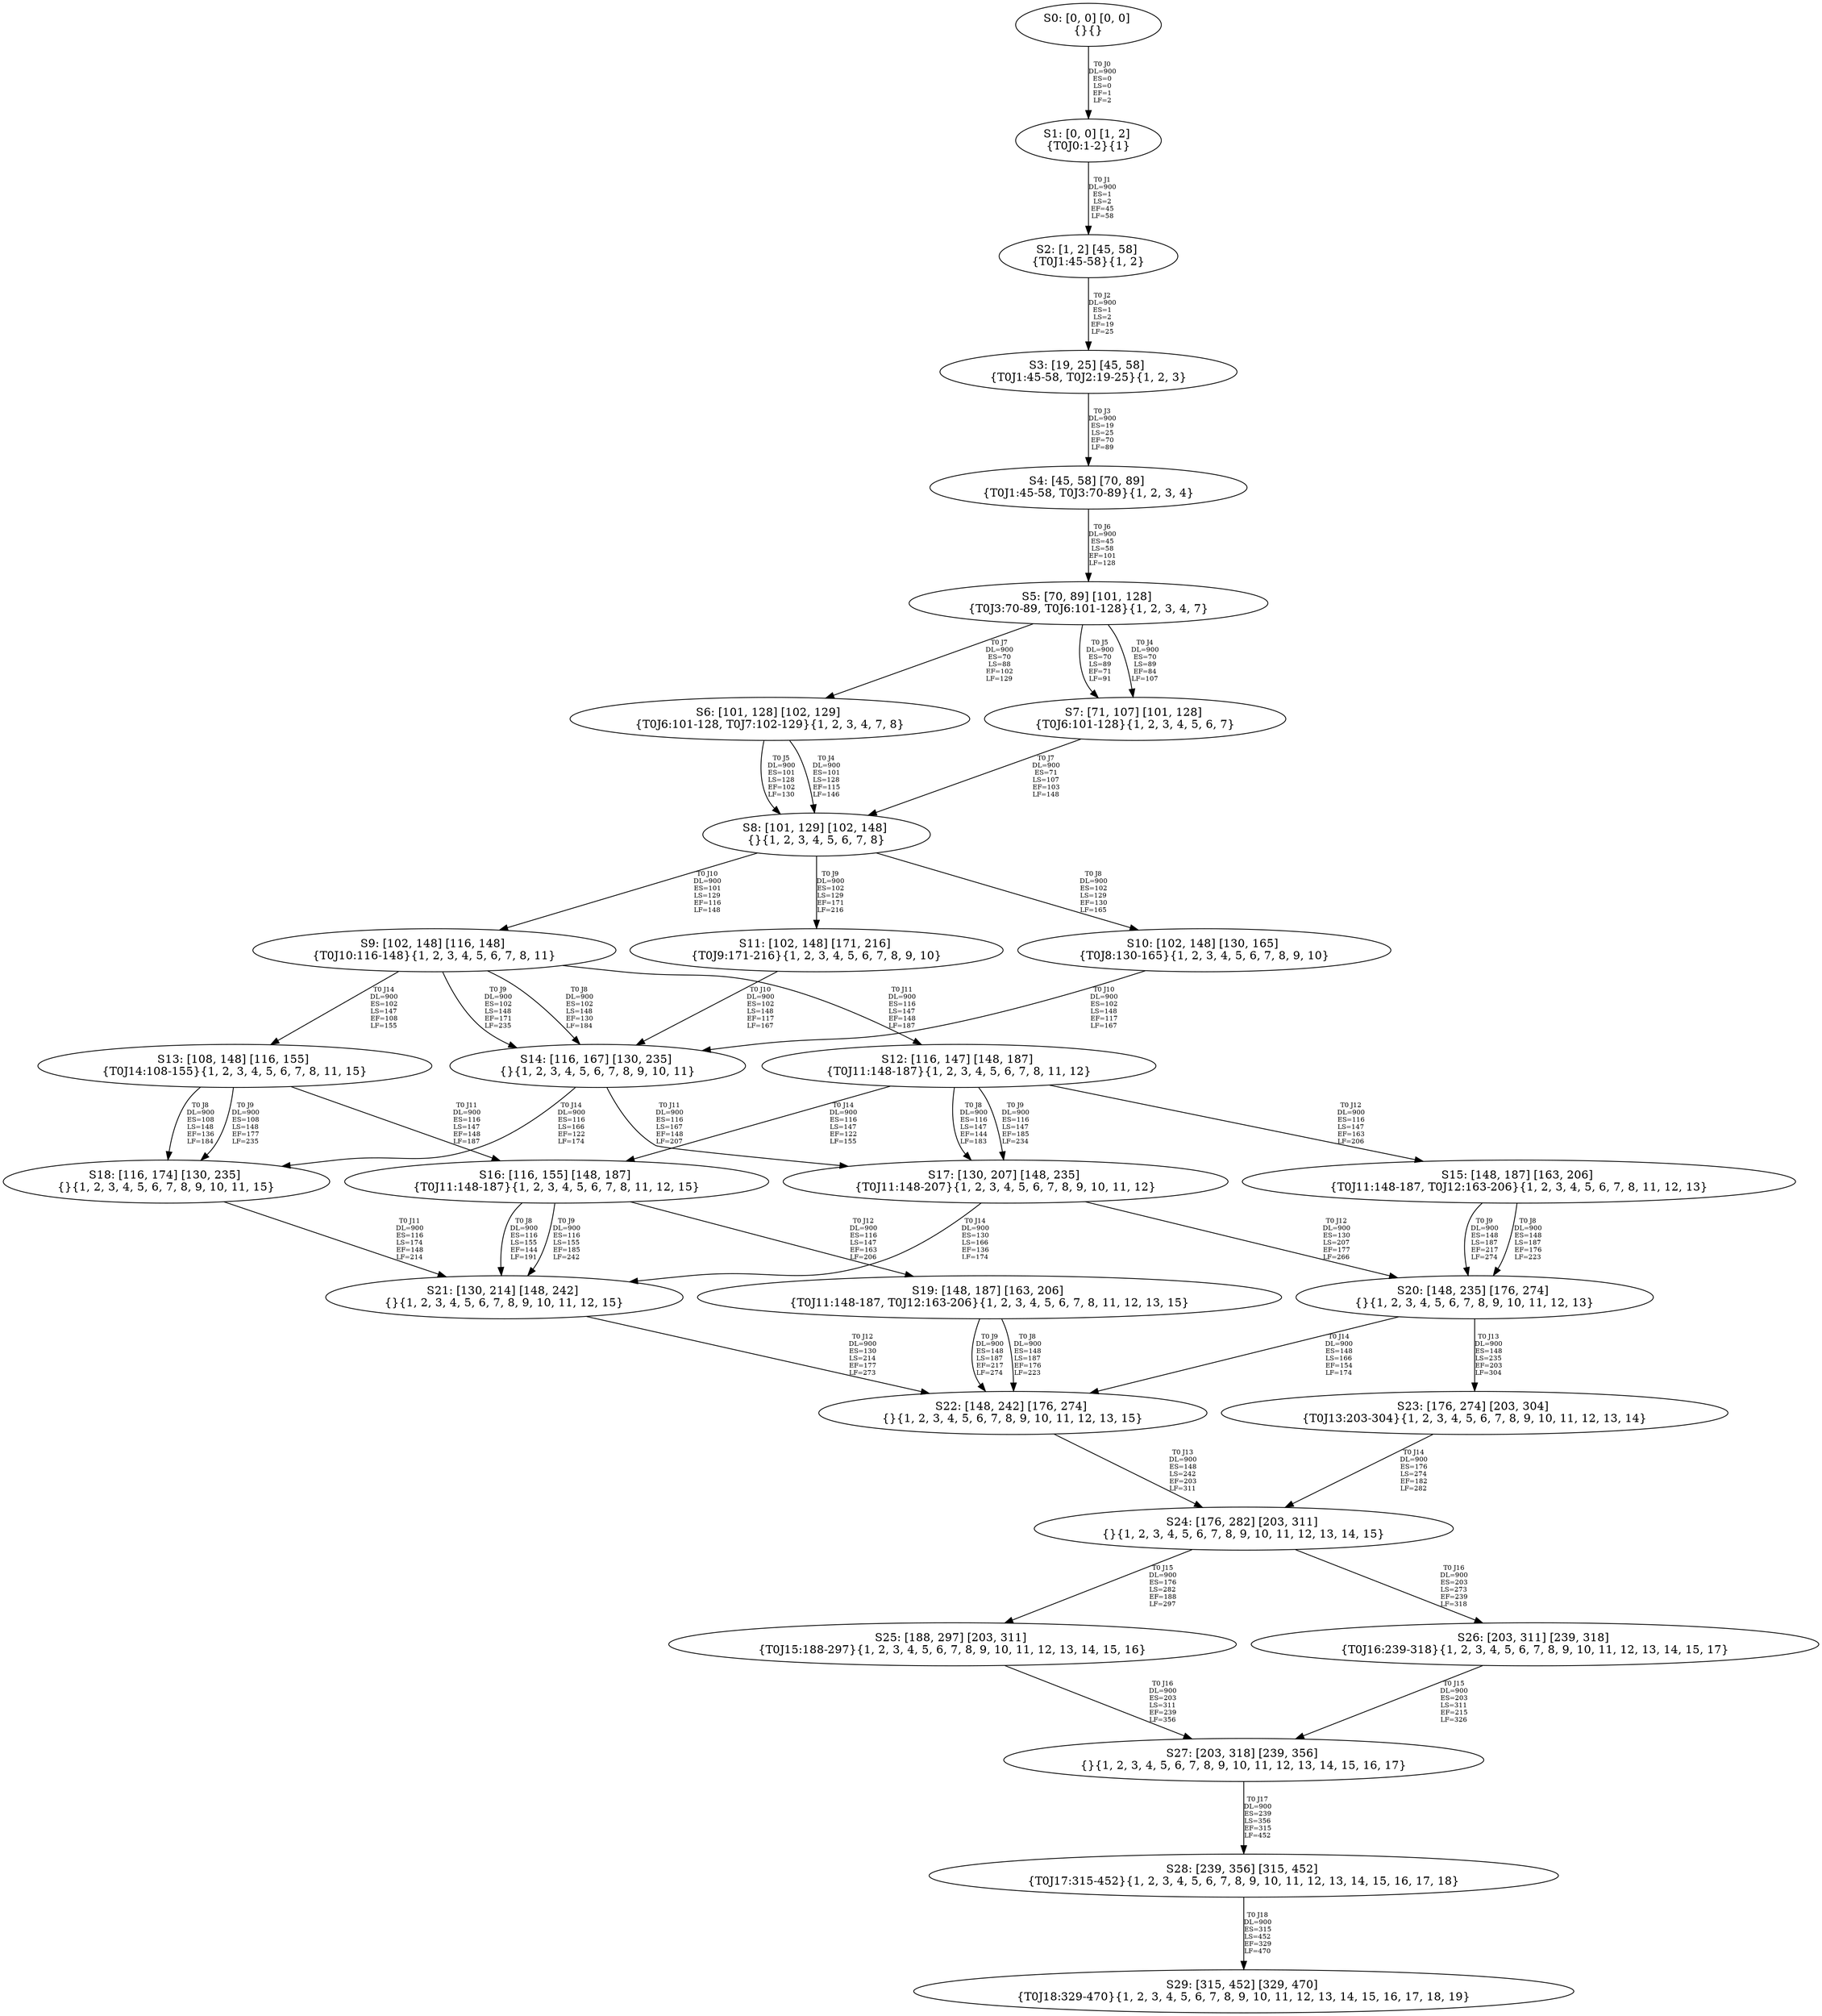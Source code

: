 digraph {
	S0[label="S0: [0, 0] [0, 0] \n{}{}"];
	S1[label="S1: [0, 0] [1, 2] \n{T0J0:1-2}{1}"];
	S2[label="S2: [1, 2] [45, 58] \n{T0J1:45-58}{1, 2}"];
	S3[label="S3: [19, 25] [45, 58] \n{T0J1:45-58, T0J2:19-25}{1, 2, 3}"];
	S4[label="S4: [45, 58] [70, 89] \n{T0J1:45-58, T0J3:70-89}{1, 2, 3, 4}"];
	S5[label="S5: [70, 89] [101, 128] \n{T0J3:70-89, T0J6:101-128}{1, 2, 3, 4, 7}"];
	S6[label="S6: [101, 128] [102, 129] \n{T0J6:101-128, T0J7:102-129}{1, 2, 3, 4, 7, 8}"];
	S7[label="S7: [71, 107] [101, 128] \n{T0J6:101-128}{1, 2, 3, 4, 5, 6, 7}"];
	S8[label="S8: [101, 129] [102, 148] \n{}{1, 2, 3, 4, 5, 6, 7, 8}"];
	S9[label="S9: [102, 148] [116, 148] \n{T0J10:116-148}{1, 2, 3, 4, 5, 6, 7, 8, 11}"];
	S10[label="S10: [102, 148] [130, 165] \n{T0J8:130-165}{1, 2, 3, 4, 5, 6, 7, 8, 9, 10}"];
	S11[label="S11: [102, 148] [171, 216] \n{T0J9:171-216}{1, 2, 3, 4, 5, 6, 7, 8, 9, 10}"];
	S12[label="S12: [116, 147] [148, 187] \n{T0J11:148-187}{1, 2, 3, 4, 5, 6, 7, 8, 11, 12}"];
	S13[label="S13: [108, 148] [116, 155] \n{T0J14:108-155}{1, 2, 3, 4, 5, 6, 7, 8, 11, 15}"];
	S14[label="S14: [116, 167] [130, 235] \n{}{1, 2, 3, 4, 5, 6, 7, 8, 9, 10, 11}"];
	S15[label="S15: [148, 187] [163, 206] \n{T0J11:148-187, T0J12:163-206}{1, 2, 3, 4, 5, 6, 7, 8, 11, 12, 13}"];
	S16[label="S16: [116, 155] [148, 187] \n{T0J11:148-187}{1, 2, 3, 4, 5, 6, 7, 8, 11, 12, 15}"];
	S17[label="S17: [130, 207] [148, 235] \n{T0J11:148-207}{1, 2, 3, 4, 5, 6, 7, 8, 9, 10, 11, 12}"];
	S18[label="S18: [116, 174] [130, 235] \n{}{1, 2, 3, 4, 5, 6, 7, 8, 9, 10, 11, 15}"];
	S19[label="S19: [148, 187] [163, 206] \n{T0J11:148-187, T0J12:163-206}{1, 2, 3, 4, 5, 6, 7, 8, 11, 12, 13, 15}"];
	S20[label="S20: [148, 235] [176, 274] \n{}{1, 2, 3, 4, 5, 6, 7, 8, 9, 10, 11, 12, 13}"];
	S21[label="S21: [130, 214] [148, 242] \n{}{1, 2, 3, 4, 5, 6, 7, 8, 9, 10, 11, 12, 15}"];
	S22[label="S22: [148, 242] [176, 274] \n{}{1, 2, 3, 4, 5, 6, 7, 8, 9, 10, 11, 12, 13, 15}"];
	S23[label="S23: [176, 274] [203, 304] \n{T0J13:203-304}{1, 2, 3, 4, 5, 6, 7, 8, 9, 10, 11, 12, 13, 14}"];
	S24[label="S24: [176, 282] [203, 311] \n{}{1, 2, 3, 4, 5, 6, 7, 8, 9, 10, 11, 12, 13, 14, 15}"];
	S25[label="S25: [188, 297] [203, 311] \n{T0J15:188-297}{1, 2, 3, 4, 5, 6, 7, 8, 9, 10, 11, 12, 13, 14, 15, 16}"];
	S26[label="S26: [203, 311] [239, 318] \n{T0J16:239-318}{1, 2, 3, 4, 5, 6, 7, 8, 9, 10, 11, 12, 13, 14, 15, 17}"];
	S27[label="S27: [203, 318] [239, 356] \n{}{1, 2, 3, 4, 5, 6, 7, 8, 9, 10, 11, 12, 13, 14, 15, 16, 17}"];
	S28[label="S28: [239, 356] [315, 452] \n{T0J17:315-452}{1, 2, 3, 4, 5, 6, 7, 8, 9, 10, 11, 12, 13, 14, 15, 16, 17, 18}"];
	S29[label="S29: [315, 452] [329, 470] \n{T0J18:329-470}{1, 2, 3, 4, 5, 6, 7, 8, 9, 10, 11, 12, 13, 14, 15, 16, 17, 18, 19}"];
	S0 -> S1[label="T0 J0\nDL=900\nES=0\nLS=0\nEF=1\nLF=2",fontsize=8];
	S1 -> S2[label="T0 J1\nDL=900\nES=1\nLS=2\nEF=45\nLF=58",fontsize=8];
	S2 -> S3[label="T0 J2\nDL=900\nES=1\nLS=2\nEF=19\nLF=25",fontsize=8];
	S3 -> S4[label="T0 J3\nDL=900\nES=19\nLS=25\nEF=70\nLF=89",fontsize=8];
	S4 -> S5[label="T0 J6\nDL=900\nES=45\nLS=58\nEF=101\nLF=128",fontsize=8];
	S5 -> S7[label="T0 J4\nDL=900\nES=70\nLS=89\nEF=84\nLF=107",fontsize=8];
	S5 -> S7[label="T0 J5\nDL=900\nES=70\nLS=89\nEF=71\nLF=91",fontsize=8];
	S5 -> S6[label="T0 J7\nDL=900\nES=70\nLS=88\nEF=102\nLF=129",fontsize=8];
	S6 -> S8[label="T0 J4\nDL=900\nES=101\nLS=128\nEF=115\nLF=146",fontsize=8];
	S6 -> S8[label="T0 J5\nDL=900\nES=101\nLS=128\nEF=102\nLF=130",fontsize=8];
	S7 -> S8[label="T0 J7\nDL=900\nES=71\nLS=107\nEF=103\nLF=148",fontsize=8];
	S8 -> S10[label="T0 J8\nDL=900\nES=102\nLS=129\nEF=130\nLF=165",fontsize=8];
	S8 -> S11[label="T0 J9\nDL=900\nES=102\nLS=129\nEF=171\nLF=216",fontsize=8];
	S8 -> S9[label="T0 J10\nDL=900\nES=101\nLS=129\nEF=116\nLF=148",fontsize=8];
	S9 -> S14[label="T0 J8\nDL=900\nES=102\nLS=148\nEF=130\nLF=184",fontsize=8];
	S9 -> S14[label="T0 J9\nDL=900\nES=102\nLS=148\nEF=171\nLF=235",fontsize=8];
	S9 -> S12[label="T0 J11\nDL=900\nES=116\nLS=147\nEF=148\nLF=187",fontsize=8];
	S9 -> S13[label="T0 J14\nDL=900\nES=102\nLS=147\nEF=108\nLF=155",fontsize=8];
	S10 -> S14[label="T0 J10\nDL=900\nES=102\nLS=148\nEF=117\nLF=167",fontsize=8];
	S11 -> S14[label="T0 J10\nDL=900\nES=102\nLS=148\nEF=117\nLF=167",fontsize=8];
	S12 -> S17[label="T0 J8\nDL=900\nES=116\nLS=147\nEF=144\nLF=183",fontsize=8];
	S12 -> S17[label="T0 J9\nDL=900\nES=116\nLS=147\nEF=185\nLF=234",fontsize=8];
	S12 -> S15[label="T0 J12\nDL=900\nES=116\nLS=147\nEF=163\nLF=206",fontsize=8];
	S12 -> S16[label="T0 J14\nDL=900\nES=116\nLS=147\nEF=122\nLF=155",fontsize=8];
	S13 -> S18[label="T0 J8\nDL=900\nES=108\nLS=148\nEF=136\nLF=184",fontsize=8];
	S13 -> S18[label="T0 J9\nDL=900\nES=108\nLS=148\nEF=177\nLF=235",fontsize=8];
	S13 -> S16[label="T0 J11\nDL=900\nES=116\nLS=147\nEF=148\nLF=187",fontsize=8];
	S14 -> S17[label="T0 J11\nDL=900\nES=116\nLS=167\nEF=148\nLF=207",fontsize=8];
	S14 -> S18[label="T0 J14\nDL=900\nES=116\nLS=166\nEF=122\nLF=174",fontsize=8];
	S15 -> S20[label="T0 J8\nDL=900\nES=148\nLS=187\nEF=176\nLF=223",fontsize=8];
	S15 -> S20[label="T0 J9\nDL=900\nES=148\nLS=187\nEF=217\nLF=274",fontsize=8];
	S16 -> S21[label="T0 J8\nDL=900\nES=116\nLS=155\nEF=144\nLF=191",fontsize=8];
	S16 -> S21[label="T0 J9\nDL=900\nES=116\nLS=155\nEF=185\nLF=242",fontsize=8];
	S16 -> S19[label="T0 J12\nDL=900\nES=116\nLS=147\nEF=163\nLF=206",fontsize=8];
	S17 -> S20[label="T0 J12\nDL=900\nES=130\nLS=207\nEF=177\nLF=266",fontsize=8];
	S17 -> S21[label="T0 J14\nDL=900\nES=130\nLS=166\nEF=136\nLF=174",fontsize=8];
	S18 -> S21[label="T0 J11\nDL=900\nES=116\nLS=174\nEF=148\nLF=214",fontsize=8];
	S19 -> S22[label="T0 J8\nDL=900\nES=148\nLS=187\nEF=176\nLF=223",fontsize=8];
	S19 -> S22[label="T0 J9\nDL=900\nES=148\nLS=187\nEF=217\nLF=274",fontsize=8];
	S20 -> S23[label="T0 J13\nDL=900\nES=148\nLS=235\nEF=203\nLF=304",fontsize=8];
	S20 -> S22[label="T0 J14\nDL=900\nES=148\nLS=166\nEF=154\nLF=174",fontsize=8];
	S21 -> S22[label="T0 J12\nDL=900\nES=130\nLS=214\nEF=177\nLF=273",fontsize=8];
	S22 -> S24[label="T0 J13\nDL=900\nES=148\nLS=242\nEF=203\nLF=311",fontsize=8];
	S23 -> S24[label="T0 J14\nDL=900\nES=176\nLS=274\nEF=182\nLF=282",fontsize=8];
	S24 -> S25[label="T0 J15\nDL=900\nES=176\nLS=282\nEF=188\nLF=297",fontsize=8];
	S24 -> S26[label="T0 J16\nDL=900\nES=203\nLS=273\nEF=239\nLF=318",fontsize=8];
	S25 -> S27[label="T0 J16\nDL=900\nES=203\nLS=311\nEF=239\nLF=356",fontsize=8];
	S26 -> S27[label="T0 J15\nDL=900\nES=203\nLS=311\nEF=215\nLF=326",fontsize=8];
	S27 -> S28[label="T0 J17\nDL=900\nES=239\nLS=356\nEF=315\nLF=452",fontsize=8];
	S28 -> S29[label="T0 J18\nDL=900\nES=315\nLS=452\nEF=329\nLF=470",fontsize=8];
}
